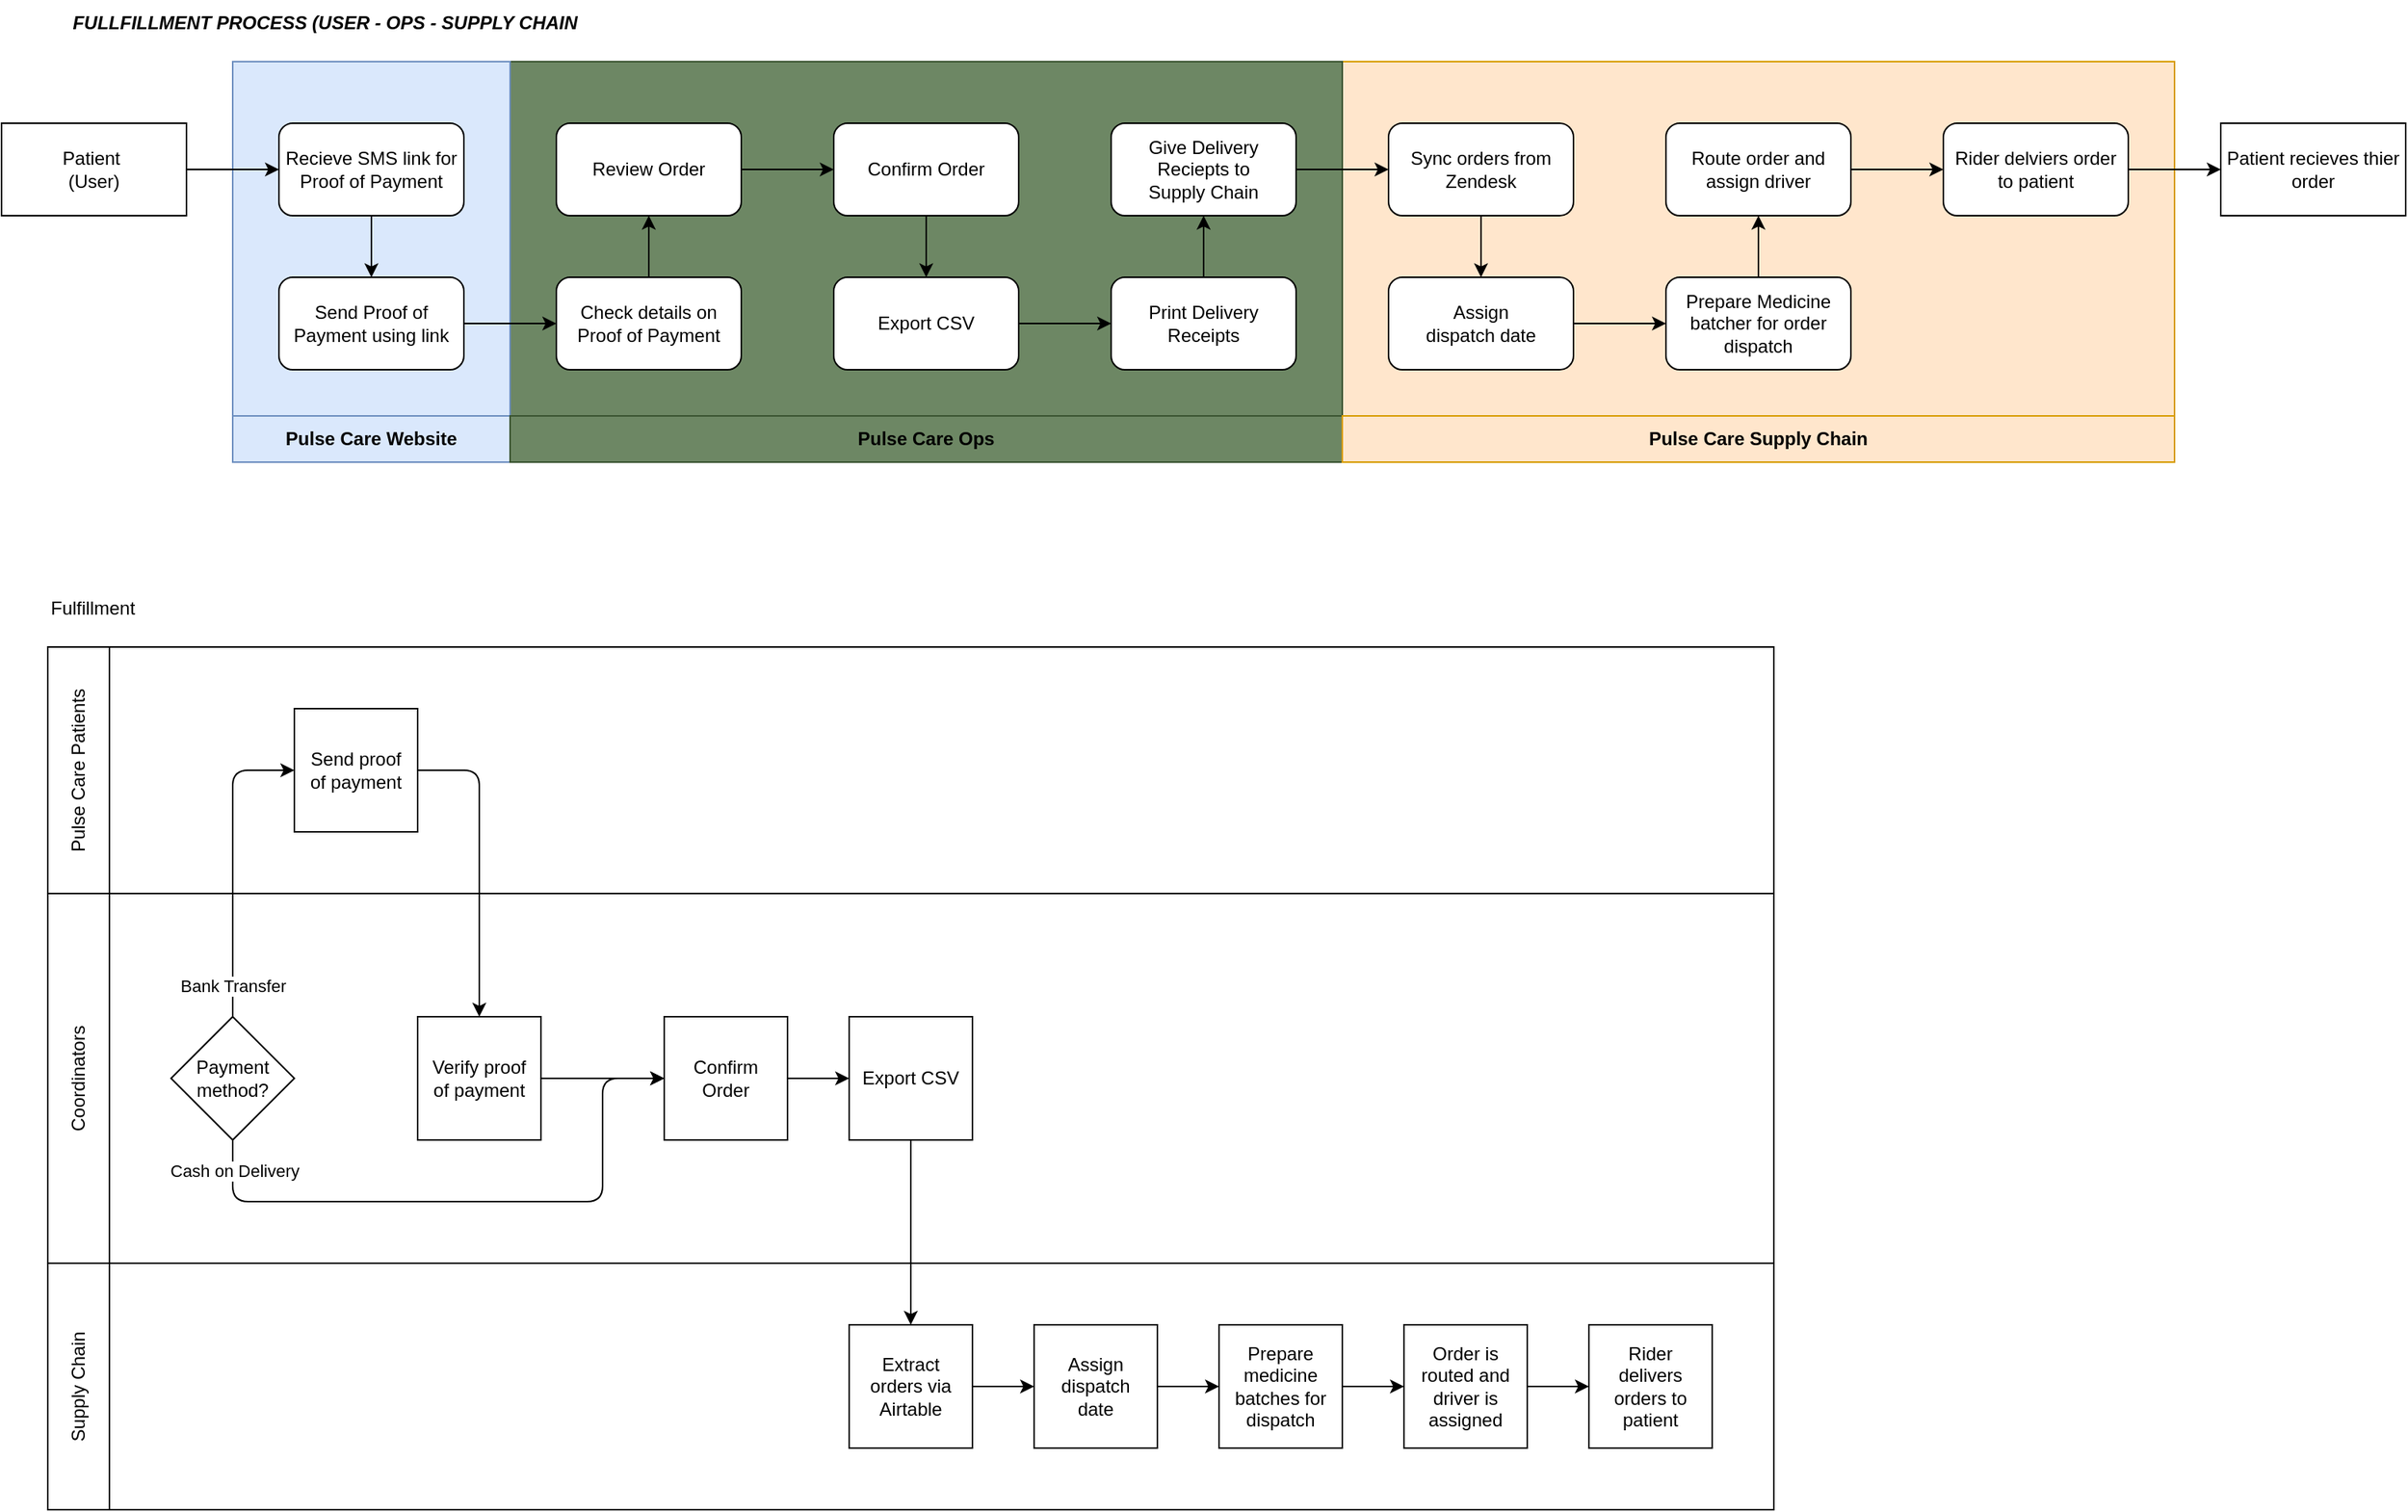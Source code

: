 <mxfile>
    <diagram id="BZRhcfgviHxiT4-RrPt1" name="Data Flow Diagram">
        <mxGraphModel dx="1109" dy="751" grid="1" gridSize="10" guides="1" tooltips="1" connect="1" arrows="1" fold="1" page="1" pageScale="1" pageWidth="850" pageHeight="1100" math="0" shadow="0">
            <root>
                <mxCell id="0"/>
                <mxCell id="1" parent="0"/>
                <mxCell id="46" value="" style="group" vertex="1" connectable="0" parent="1">
                    <mxGeometry x="90" y="410" width="1120" height="600" as="geometry"/>
                </mxCell>
                <mxCell id="jdMn0XzCEjOIHS_gL7Ny-29" value="" style="rounded=0;whiteSpace=wrap;html=1;fillColor=none;container=0;" parent="46" vertex="1">
                    <mxGeometry x="40" y="440" width="1080" height="160" as="geometry"/>
                </mxCell>
                <mxCell id="2" value="" style="rounded=0;whiteSpace=wrap;html=1;fillColor=none;container=0;" parent="46" vertex="1">
                    <mxGeometry x="40" y="40" width="1080" height="160" as="geometry"/>
                </mxCell>
                <mxCell id="3" value="Pulse Care Patients" style="rounded=0;whiteSpace=wrap;html=1;fillColor=none;rotation=-90;" parent="46" vertex="1">
                    <mxGeometry x="-60" y="100" width="160" height="40" as="geometry"/>
                </mxCell>
                <mxCell id="5" value="Fulfillment" style="text;html=1;align=left;verticalAlign=middle;resizable=0;points=[];autosize=1;strokeColor=none;fillColor=none;" parent="46" vertex="1">
                    <mxGeometry width="80" height="30" as="geometry"/>
                </mxCell>
                <mxCell id="jdMn0XzCEjOIHS_gL7Ny-5" value="" style="rounded=0;whiteSpace=wrap;html=1;fillColor=none;container=0;" parent="46" vertex="1">
                    <mxGeometry x="40" y="200" width="1080" height="240" as="geometry"/>
                </mxCell>
                <mxCell id="jdMn0XzCEjOIHS_gL7Ny-6" value="Coordinators" style="rounded=0;whiteSpace=wrap;html=1;fillColor=none;rotation=-90;" parent="46" vertex="1">
                    <mxGeometry x="-100" y="300" width="240" height="40" as="geometry"/>
                </mxCell>
                <mxCell id="jdMn0XzCEjOIHS_gL7Ny-10" value="Send proof&lt;br&gt;of payment" style="rounded=0;whiteSpace=wrap;html=1;fillColor=none;" parent="46" vertex="1">
                    <mxGeometry x="160" y="80" width="80" height="80" as="geometry"/>
                </mxCell>
                <mxCell id="jdMn0XzCEjOIHS_gL7Ny-12" value="Confirm&lt;br&gt;Order" style="rounded=0;whiteSpace=wrap;html=1;fillColor=none;" parent="46" vertex="1">
                    <mxGeometry x="400" y="280" width="80" height="80" as="geometry"/>
                </mxCell>
                <mxCell id="jdMn0XzCEjOIHS_gL7Ny-13" style="edgeStyle=none;html=1;exitX=0.5;exitY=1;exitDx=0;exitDy=0;entryX=0;entryY=0.5;entryDx=0;entryDy=0;" parent="46" source="jdMn0XzCEjOIHS_gL7Ny-26" target="jdMn0XzCEjOIHS_gL7Ny-12" edge="1">
                    <mxGeometry relative="1" as="geometry">
                        <Array as="points">
                            <mxPoint x="120" y="400"/>
                            <mxPoint x="360" y="400"/>
                            <mxPoint x="360" y="320"/>
                        </Array>
                        <mxPoint x="200" y="360" as="sourcePoint"/>
                    </mxGeometry>
                </mxCell>
                <mxCell id="jdMn0XzCEjOIHS_gL7Ny-14" value="Cash on Delivery" style="edgeLabel;html=1;align=center;verticalAlign=middle;resizable=0;points=[];" parent="jdMn0XzCEjOIHS_gL7Ny-13" vertex="1" connectable="0">
                    <mxGeometry x="-0.622" y="1" relative="1" as="geometry">
                        <mxPoint x="-35" y="-19" as="offset"/>
                    </mxGeometry>
                </mxCell>
                <mxCell id="jdMn0XzCEjOIHS_gL7Ny-15" style="edgeStyle=none;html=1;entryX=0;entryY=0.5;entryDx=0;entryDy=0;" parent="46" source="jdMn0XzCEjOIHS_gL7Ny-27" target="jdMn0XzCEjOIHS_gL7Ny-12" edge="1">
                    <mxGeometry relative="1" as="geometry"/>
                </mxCell>
                <mxCell id="jdMn0XzCEjOIHS_gL7Ny-17" value="Extract&lt;br&gt;orders via Airtable" style="rounded=0;whiteSpace=wrap;html=1;fillColor=none;" parent="46" vertex="1">
                    <mxGeometry x="520" y="480" width="80" height="80" as="geometry"/>
                </mxCell>
                <mxCell id="jdMn0XzCEjOIHS_gL7Ny-18" style="edgeStyle=none;html=1;entryX=0.5;entryY=0;entryDx=0;entryDy=0;" parent="46" source="jdMn0XzCEjOIHS_gL7Ny-28" target="jdMn0XzCEjOIHS_gL7Ny-17" edge="1">
                    <mxGeometry relative="1" as="geometry"/>
                </mxCell>
                <mxCell id="jdMn0XzCEjOIHS_gL7Ny-20" value="Assign dispatch&lt;br&gt;date" style="rounded=0;whiteSpace=wrap;html=1;fillColor=none;" parent="46" vertex="1">
                    <mxGeometry x="640" y="480" width="80" height="80" as="geometry"/>
                </mxCell>
                <mxCell id="jdMn0XzCEjOIHS_gL7Ny-16" style="edgeStyle=none;html=1;entryX=0;entryY=0.5;entryDx=0;entryDy=0;" parent="46" source="jdMn0XzCEjOIHS_gL7Ny-17" target="jdMn0XzCEjOIHS_gL7Ny-20" edge="1">
                    <mxGeometry relative="1" as="geometry"/>
                </mxCell>
                <mxCell id="jdMn0XzCEjOIHS_gL7Ny-22" value="Prepare medicine batches for dispatch" style="rounded=0;whiteSpace=wrap;html=1;fillColor=none;" parent="46" vertex="1">
                    <mxGeometry x="760" y="480" width="80" height="80" as="geometry"/>
                </mxCell>
                <mxCell id="jdMn0XzCEjOIHS_gL7Ny-19" style="edgeStyle=none;html=1;entryX=0;entryY=0.5;entryDx=0;entryDy=0;" parent="46" source="jdMn0XzCEjOIHS_gL7Ny-20" target="jdMn0XzCEjOIHS_gL7Ny-22" edge="1">
                    <mxGeometry relative="1" as="geometry"/>
                </mxCell>
                <mxCell id="jdMn0XzCEjOIHS_gL7Ny-24" value="Order is routed and driver is assigned" style="rounded=0;whiteSpace=wrap;html=1;fillColor=none;" parent="46" vertex="1">
                    <mxGeometry x="880" y="480" width="80" height="80" as="geometry"/>
                </mxCell>
                <mxCell id="jdMn0XzCEjOIHS_gL7Ny-21" style="edgeStyle=none;html=1;entryX=0;entryY=0.5;entryDx=0;entryDy=0;" parent="46" source="jdMn0XzCEjOIHS_gL7Ny-22" target="jdMn0XzCEjOIHS_gL7Ny-24" edge="1">
                    <mxGeometry relative="1" as="geometry"/>
                </mxCell>
                <mxCell id="jdMn0XzCEjOIHS_gL7Ny-25" value="Rider&lt;br&gt;delivers orders to patient" style="rounded=0;whiteSpace=wrap;html=1;fillColor=none;" parent="46" vertex="1">
                    <mxGeometry x="1000" y="480" width="80" height="80" as="geometry"/>
                </mxCell>
                <mxCell id="jdMn0XzCEjOIHS_gL7Ny-23" style="edgeStyle=none;html=1;entryX=0;entryY=0.5;entryDx=0;entryDy=0;" parent="46" source="jdMn0XzCEjOIHS_gL7Ny-24" target="jdMn0XzCEjOIHS_gL7Ny-25" edge="1">
                    <mxGeometry relative="1" as="geometry"/>
                </mxCell>
                <mxCell id="jdMn0XzCEjOIHS_gL7Ny-26" value="Payment method?" style="rhombus;whiteSpace=wrap;html=1;" parent="46" vertex="1">
                    <mxGeometry x="80" y="280" width="80" height="80" as="geometry"/>
                </mxCell>
                <mxCell id="jdMn0XzCEjOIHS_gL7Ny-7" style="edgeStyle=none;html=1;entryX=0;entryY=0.5;entryDx=0;entryDy=0;" parent="46" source="jdMn0XzCEjOIHS_gL7Ny-26" target="jdMn0XzCEjOIHS_gL7Ny-10" edge="1">
                    <mxGeometry relative="1" as="geometry">
                        <Array as="points">
                            <mxPoint x="120" y="120"/>
                        </Array>
                    </mxGeometry>
                </mxCell>
                <mxCell id="jdMn0XzCEjOIHS_gL7Ny-8" value="Bank Transfer" style="edgeLabel;html=1;align=center;verticalAlign=middle;resizable=0;points=[];" parent="jdMn0XzCEjOIHS_gL7Ny-7" vertex="1" connectable="0">
                    <mxGeometry x="0.288" relative="1" as="geometry">
                        <mxPoint y="109" as="offset"/>
                    </mxGeometry>
                </mxCell>
                <mxCell id="jdMn0XzCEjOIHS_gL7Ny-27" value="Verify proof&lt;br&gt;of payment" style="rounded=0;whiteSpace=wrap;html=1;fillColor=none;" parent="46" vertex="1">
                    <mxGeometry x="240" y="280" width="80" height="80" as="geometry"/>
                </mxCell>
                <mxCell id="jdMn0XzCEjOIHS_gL7Ny-9" style="edgeStyle=none;html=1;entryX=0.5;entryY=0;entryDx=0;entryDy=0;exitX=1;exitY=0.5;exitDx=0;exitDy=0;" parent="46" source="jdMn0XzCEjOIHS_gL7Ny-10" target="jdMn0XzCEjOIHS_gL7Ny-27" edge="1">
                    <mxGeometry relative="1" as="geometry">
                        <Array as="points">
                            <mxPoint x="240" y="120"/>
                            <mxPoint x="280" y="120"/>
                        </Array>
                    </mxGeometry>
                </mxCell>
                <mxCell id="jdMn0XzCEjOIHS_gL7Ny-28" value="Export CSV" style="rounded=0;whiteSpace=wrap;html=1;fillColor=none;" parent="46" vertex="1">
                    <mxGeometry x="520" y="280" width="80" height="80" as="geometry"/>
                </mxCell>
                <mxCell id="jdMn0XzCEjOIHS_gL7Ny-11" style="edgeStyle=none;html=1;entryX=0;entryY=0.5;entryDx=0;entryDy=0;" parent="46" source="jdMn0XzCEjOIHS_gL7Ny-12" target="jdMn0XzCEjOIHS_gL7Ny-28" edge="1">
                    <mxGeometry relative="1" as="geometry"/>
                </mxCell>
                <mxCell id="jdMn0XzCEjOIHS_gL7Ny-30" value="Supply Chain" style="rounded=0;whiteSpace=wrap;html=1;fillColor=none;rotation=-90;" parent="46" vertex="1">
                    <mxGeometry x="-60" y="500" width="160" height="40" as="geometry"/>
                </mxCell>
                <mxCell id="48" value="" style="group" vertex="1" connectable="0" parent="1">
                    <mxGeometry x="60" y="70" width="1560" height="260" as="geometry"/>
                </mxCell>
                <mxCell id="39" value="" style="rounded=0;whiteSpace=wrap;html=1;fillColor=#ffe6cc;strokeColor=#d79b00;" vertex="1" parent="48">
                    <mxGeometry x="870" width="540" height="260" as="geometry"/>
                </mxCell>
                <mxCell id="38" value="" style="rounded=0;whiteSpace=wrap;html=1;fillColor=#6d8764;strokeColor=#3A5431;fontColor=#ffffff;" vertex="1" parent="48">
                    <mxGeometry x="330" width="540" height="260" as="geometry"/>
                </mxCell>
                <mxCell id="37" value="" style="rounded=0;whiteSpace=wrap;html=1;fillColor=#dae8fc;strokeColor=#6c8ebf;" vertex="1" parent="48">
                    <mxGeometry x="150" width="180" height="260" as="geometry"/>
                </mxCell>
                <mxCell id="6" value="Patient&amp;nbsp;&lt;br&gt;(User)" style="rounded=0;whiteSpace=wrap;html=1;" vertex="1" parent="48">
                    <mxGeometry y="40" width="120" height="60" as="geometry"/>
                </mxCell>
                <mxCell id="7" value="Recieve SMS link for Proof of Payment" style="rounded=1;whiteSpace=wrap;html=1;" vertex="1" parent="48">
                    <mxGeometry x="180" y="40" width="120" height="60" as="geometry"/>
                </mxCell>
                <mxCell id="16" style="edgeStyle=none;html=1;exitX=1;exitY=0.5;exitDx=0;exitDy=0;entryX=0;entryY=0.5;entryDx=0;entryDy=0;" edge="1" parent="48" source="6" target="7">
                    <mxGeometry relative="1" as="geometry"/>
                </mxCell>
                <mxCell id="9" value="Send Proof of Payment using link" style="rounded=1;whiteSpace=wrap;html=1;" vertex="1" parent="48">
                    <mxGeometry x="180" y="140" width="120" height="60" as="geometry"/>
                </mxCell>
                <mxCell id="17" style="edgeStyle=none;html=1;exitX=0.5;exitY=1;exitDx=0;exitDy=0;entryX=0.5;entryY=0;entryDx=0;entryDy=0;" edge="1" parent="48" source="7" target="9">
                    <mxGeometry relative="1" as="geometry"/>
                </mxCell>
                <mxCell id="10" value="Check details on Proof of Payment" style="rounded=1;whiteSpace=wrap;html=1;" vertex="1" parent="48">
                    <mxGeometry x="360" y="140" width="120" height="60" as="geometry"/>
                </mxCell>
                <mxCell id="18" style="edgeStyle=none;html=1;exitX=1;exitY=0.5;exitDx=0;exitDy=0;" edge="1" parent="48" source="9" target="10">
                    <mxGeometry relative="1" as="geometry"/>
                </mxCell>
                <mxCell id="11" value="Review Order" style="rounded=1;whiteSpace=wrap;html=1;" vertex="1" parent="48">
                    <mxGeometry x="360" y="40" width="120" height="60" as="geometry"/>
                </mxCell>
                <mxCell id="19" style="edgeStyle=none;html=1;exitX=0.5;exitY=0;exitDx=0;exitDy=0;entryX=0.5;entryY=1;entryDx=0;entryDy=0;" edge="1" parent="48" source="10" target="11">
                    <mxGeometry relative="1" as="geometry"/>
                </mxCell>
                <mxCell id="12" value="Confirm Order" style="rounded=1;whiteSpace=wrap;html=1;" vertex="1" parent="48">
                    <mxGeometry x="540" y="40" width="120" height="60" as="geometry"/>
                </mxCell>
                <mxCell id="20" style="edgeStyle=none;html=1;exitX=1;exitY=0.5;exitDx=0;exitDy=0;entryX=0;entryY=0.5;entryDx=0;entryDy=0;" edge="1" parent="48" source="11" target="12">
                    <mxGeometry relative="1" as="geometry"/>
                </mxCell>
                <mxCell id="13" value="Export CSV" style="rounded=1;whiteSpace=wrap;html=1;" vertex="1" parent="48">
                    <mxGeometry x="540" y="140" width="120" height="60" as="geometry"/>
                </mxCell>
                <mxCell id="21" style="edgeStyle=none;html=1;exitX=0.5;exitY=1;exitDx=0;exitDy=0;entryX=0.5;entryY=0;entryDx=0;entryDy=0;" edge="1" parent="48" source="12" target="13">
                    <mxGeometry relative="1" as="geometry"/>
                </mxCell>
                <mxCell id="14" value="Print Delivery Receipts" style="rounded=1;whiteSpace=wrap;html=1;" vertex="1" parent="48">
                    <mxGeometry x="720" y="140" width="120" height="60" as="geometry"/>
                </mxCell>
                <mxCell id="22" style="edgeStyle=none;html=1;exitX=1;exitY=0.5;exitDx=0;exitDy=0;entryX=0;entryY=0.5;entryDx=0;entryDy=0;" edge="1" parent="48" source="13" target="14">
                    <mxGeometry relative="1" as="geometry"/>
                </mxCell>
                <mxCell id="15" value="Give Delivery Reciepts to &lt;br&gt;Supply Chain" style="rounded=1;whiteSpace=wrap;html=1;" vertex="1" parent="48">
                    <mxGeometry x="720" y="40" width="120" height="60" as="geometry"/>
                </mxCell>
                <mxCell id="23" style="edgeStyle=none;html=1;exitX=0.5;exitY=0;exitDx=0;exitDy=0;entryX=0.5;entryY=1;entryDx=0;entryDy=0;" edge="1" parent="48" source="14" target="15">
                    <mxGeometry relative="1" as="geometry"/>
                </mxCell>
                <mxCell id="24" value="Sync orders from Zendesk" style="rounded=1;whiteSpace=wrap;html=1;" vertex="1" parent="48">
                    <mxGeometry x="900" y="40" width="120" height="60" as="geometry"/>
                </mxCell>
                <mxCell id="26" style="edgeStyle=none;html=1;exitX=1;exitY=0.5;exitDx=0;exitDy=0;entryX=0;entryY=0.5;entryDx=0;entryDy=0;" edge="1" parent="48" source="15" target="24">
                    <mxGeometry relative="1" as="geometry"/>
                </mxCell>
                <mxCell id="25" value="Assign &lt;br&gt;dispatch date" style="rounded=1;whiteSpace=wrap;html=1;" vertex="1" parent="48">
                    <mxGeometry x="900" y="140" width="120" height="60" as="geometry"/>
                </mxCell>
                <mxCell id="27" style="edgeStyle=none;html=1;exitX=0.5;exitY=1;exitDx=0;exitDy=0;entryX=0.5;entryY=0;entryDx=0;entryDy=0;" edge="1" parent="48" source="24" target="25">
                    <mxGeometry relative="1" as="geometry"/>
                </mxCell>
                <mxCell id="28" value="Prepare Medicine batcher for order dispatch" style="rounded=1;whiteSpace=wrap;html=1;" vertex="1" parent="48">
                    <mxGeometry x="1080" y="140" width="120" height="60" as="geometry"/>
                </mxCell>
                <mxCell id="33" style="edgeStyle=none;html=1;exitX=1;exitY=0.5;exitDx=0;exitDy=0;" edge="1" parent="48" source="25" target="28">
                    <mxGeometry relative="1" as="geometry"/>
                </mxCell>
                <mxCell id="29" value="Route order and assign driver" style="rounded=1;whiteSpace=wrap;html=1;" vertex="1" parent="48">
                    <mxGeometry x="1080" y="40" width="120" height="60" as="geometry"/>
                </mxCell>
                <mxCell id="34" style="edgeStyle=none;html=1;exitX=0.5;exitY=0;exitDx=0;exitDy=0;" edge="1" parent="48" source="28" target="29">
                    <mxGeometry relative="1" as="geometry"/>
                </mxCell>
                <mxCell id="30" value="Rider delviers order to patient" style="rounded=1;whiteSpace=wrap;html=1;" vertex="1" parent="48">
                    <mxGeometry x="1260" y="40" width="120" height="60" as="geometry"/>
                </mxCell>
                <mxCell id="35" style="edgeStyle=none;html=1;exitX=1;exitY=0.5;exitDx=0;exitDy=0;" edge="1" parent="48" source="29" target="30">
                    <mxGeometry relative="1" as="geometry"/>
                </mxCell>
                <mxCell id="32" value="Patient recieves thier order" style="rounded=0;whiteSpace=wrap;html=1;" vertex="1" parent="48">
                    <mxGeometry x="1440" y="40" width="120" height="60" as="geometry"/>
                </mxCell>
                <mxCell id="36" style="edgeStyle=none;html=1;exitX=1;exitY=0.5;exitDx=0;exitDy=0;entryX=0;entryY=0.5;entryDx=0;entryDy=0;" edge="1" parent="48" source="30" target="32">
                    <mxGeometry relative="1" as="geometry"/>
                </mxCell>
                <mxCell id="40" value="" style="rounded=0;whiteSpace=wrap;html=1;fillColor=#dae8fc;strokeColor=#6c8ebf;" vertex="1" parent="48">
                    <mxGeometry x="150" y="230" width="180" height="30" as="geometry"/>
                </mxCell>
                <mxCell id="41" value="" style="rounded=0;whiteSpace=wrap;html=1;fillColor=#6d8764;fontColor=#ffffff;strokeColor=#3A5431;" vertex="1" parent="48">
                    <mxGeometry x="330" y="230" width="540" height="30" as="geometry"/>
                </mxCell>
                <mxCell id="42" value="" style="rounded=0;whiteSpace=wrap;html=1;fillColor=#ffe6cc;strokeColor=#d79b00;" vertex="1" parent="48">
                    <mxGeometry x="870" y="230" width="540" height="30" as="geometry"/>
                </mxCell>
                <mxCell id="43" value="&lt;b&gt;Pulse Care Website&lt;/b&gt;" style="text;html=1;strokeColor=none;fillColor=none;align=center;verticalAlign=middle;whiteSpace=wrap;rounded=0;" vertex="1" parent="48">
                    <mxGeometry x="180" y="230" width="120" height="30" as="geometry"/>
                </mxCell>
                <mxCell id="44" value="&lt;b&gt;Pulse Care Ops&lt;/b&gt;" style="text;html=1;strokeColor=none;fillColor=none;align=center;verticalAlign=middle;whiteSpace=wrap;rounded=0;" vertex="1" parent="48">
                    <mxGeometry x="540" y="230" width="120" height="30" as="geometry"/>
                </mxCell>
                <mxCell id="45" value="&lt;b&gt;Pulse Care Supply Chain&lt;/b&gt;" style="text;html=1;strokeColor=none;fillColor=none;align=center;verticalAlign=middle;whiteSpace=wrap;rounded=0;" vertex="1" parent="48">
                    <mxGeometry x="1065" y="230" width="150" height="30" as="geometry"/>
                </mxCell>
                <mxCell id="49" value="&lt;b&gt;&lt;i&gt;FULLFILLMENT PROCESS (USER - OPS - SUPPLY CHAIN&lt;/i&gt;&lt;/b&gt;" style="text;html=1;strokeColor=none;fillColor=none;align=center;verticalAlign=middle;whiteSpace=wrap;rounded=0;" vertex="1" parent="1">
                    <mxGeometry x="90" y="30" width="360" height="30" as="geometry"/>
                </mxCell>
            </root>
        </mxGraphModel>
    </diagram>
    <diagram id="Y94CVT1YCxNsjf14e1eZ" name="Decision Tree">
        <mxGraphModel dx="790" dy="759" grid="1" gridSize="10" guides="1" tooltips="1" connect="1" arrows="1" fold="1" page="1" pageScale="1" pageWidth="850" pageHeight="1100" math="0" shadow="0">
            <root>
                <mxCell id="0"/>
                <mxCell id="1" parent="0"/>
                <mxCell id="tnPuL8zqr8Ju5oxPMTgf-1" value="Fulfillment" style="text;html=1;align=left;verticalAlign=middle;resizable=0;points=[];autosize=1;strokeColor=none;fillColor=none;" vertex="1" parent="1">
                    <mxGeometry x="80" y="80" width="80" height="30" as="geometry"/>
                </mxCell>
                <mxCell id="tnPuL8zqr8Ju5oxPMTgf-5" style="edgeStyle=none;html=1;entryX=0.5;entryY=0;entryDx=0;entryDy=0;exitX=0.5;exitY=1;exitDx=0;exitDy=0;" edge="1" parent="1" source="tnPuL8zqr8Ju5oxPMTgf-2" target="tnPuL8zqr8Ju5oxPMTgf-3">
                    <mxGeometry relative="1" as="geometry">
                        <Array as="points">
                            <mxPoint x="260" y="220"/>
                            <mxPoint x="180" y="220"/>
                        </Array>
                    </mxGeometry>
                </mxCell>
                <mxCell id="tnPuL8zqr8Ju5oxPMTgf-7" value="Cash on Delivery" style="edgeLabel;html=1;align=center;verticalAlign=middle;resizable=0;points=[];" vertex="1" connectable="0" parent="tnPuL8zqr8Ju5oxPMTgf-5">
                    <mxGeometry x="0.583" y="1" relative="1" as="geometry">
                        <mxPoint x="15" y="-1" as="offset"/>
                    </mxGeometry>
                </mxCell>
                <mxCell id="tnPuL8zqr8Ju5oxPMTgf-6" style="edgeStyle=none;html=1;exitX=0.5;exitY=1;exitDx=0;exitDy=0;entryX=0.5;entryY=0;entryDx=0;entryDy=0;" edge="1" parent="1" source="tnPuL8zqr8Ju5oxPMTgf-2" target="tnPuL8zqr8Ju5oxPMTgf-4">
                    <mxGeometry relative="1" as="geometry">
                        <Array as="points">
                            <mxPoint x="260" y="220"/>
                            <mxPoint x="340" y="220"/>
                        </Array>
                    </mxGeometry>
                </mxCell>
                <mxCell id="tnPuL8zqr8Ju5oxPMTgf-8" value="Bank Transfer" style="edgeLabel;html=1;align=center;verticalAlign=middle;resizable=0;points=[];" vertex="1" connectable="0" parent="tnPuL8zqr8Ju5oxPMTgf-6">
                    <mxGeometry x="0.014" relative="1" as="geometry">
                        <mxPoint x="9" as="offset"/>
                    </mxGeometry>
                </mxCell>
                <mxCell id="tnPuL8zqr8Ju5oxPMTgf-2" value="&lt;font style=&quot;font-size: 12px;&quot;&gt;Payment method?&lt;br&gt;&lt;/font&gt;" style="rounded=0;whiteSpace=wrap;html=1;fillColor=none;" vertex="1" parent="1">
                    <mxGeometry x="200" y="140" width="120" height="60" as="geometry"/>
                </mxCell>
                <mxCell id="tnPuL8zqr8Ju5oxPMTgf-3" value="&lt;font style=&quot;font-size: 12px;&quot;&gt;Patient Order Acknowledgement (COD) SMS&lt;br&gt;&lt;/font&gt;" style="rounded=0;whiteSpace=wrap;html=1;fillColor=none;" vertex="1" parent="1">
                    <mxGeometry x="120" y="240" width="120" height="60" as="geometry"/>
                </mxCell>
                <mxCell id="tnPuL8zqr8Ju5oxPMTgf-4" value="&lt;font style=&quot;font-size: 12px;&quot;&gt;Patient Order Acknowledgement (Bank Deposit) SMS&lt;br&gt;&lt;/font&gt;" style="rounded=0;whiteSpace=wrap;html=1;fillColor=none;" vertex="1" parent="1">
                    <mxGeometry x="280" y="240" width="120" height="60" as="geometry"/>
                </mxCell>
            </root>
        </mxGraphModel>
    </diagram>
</mxfile>